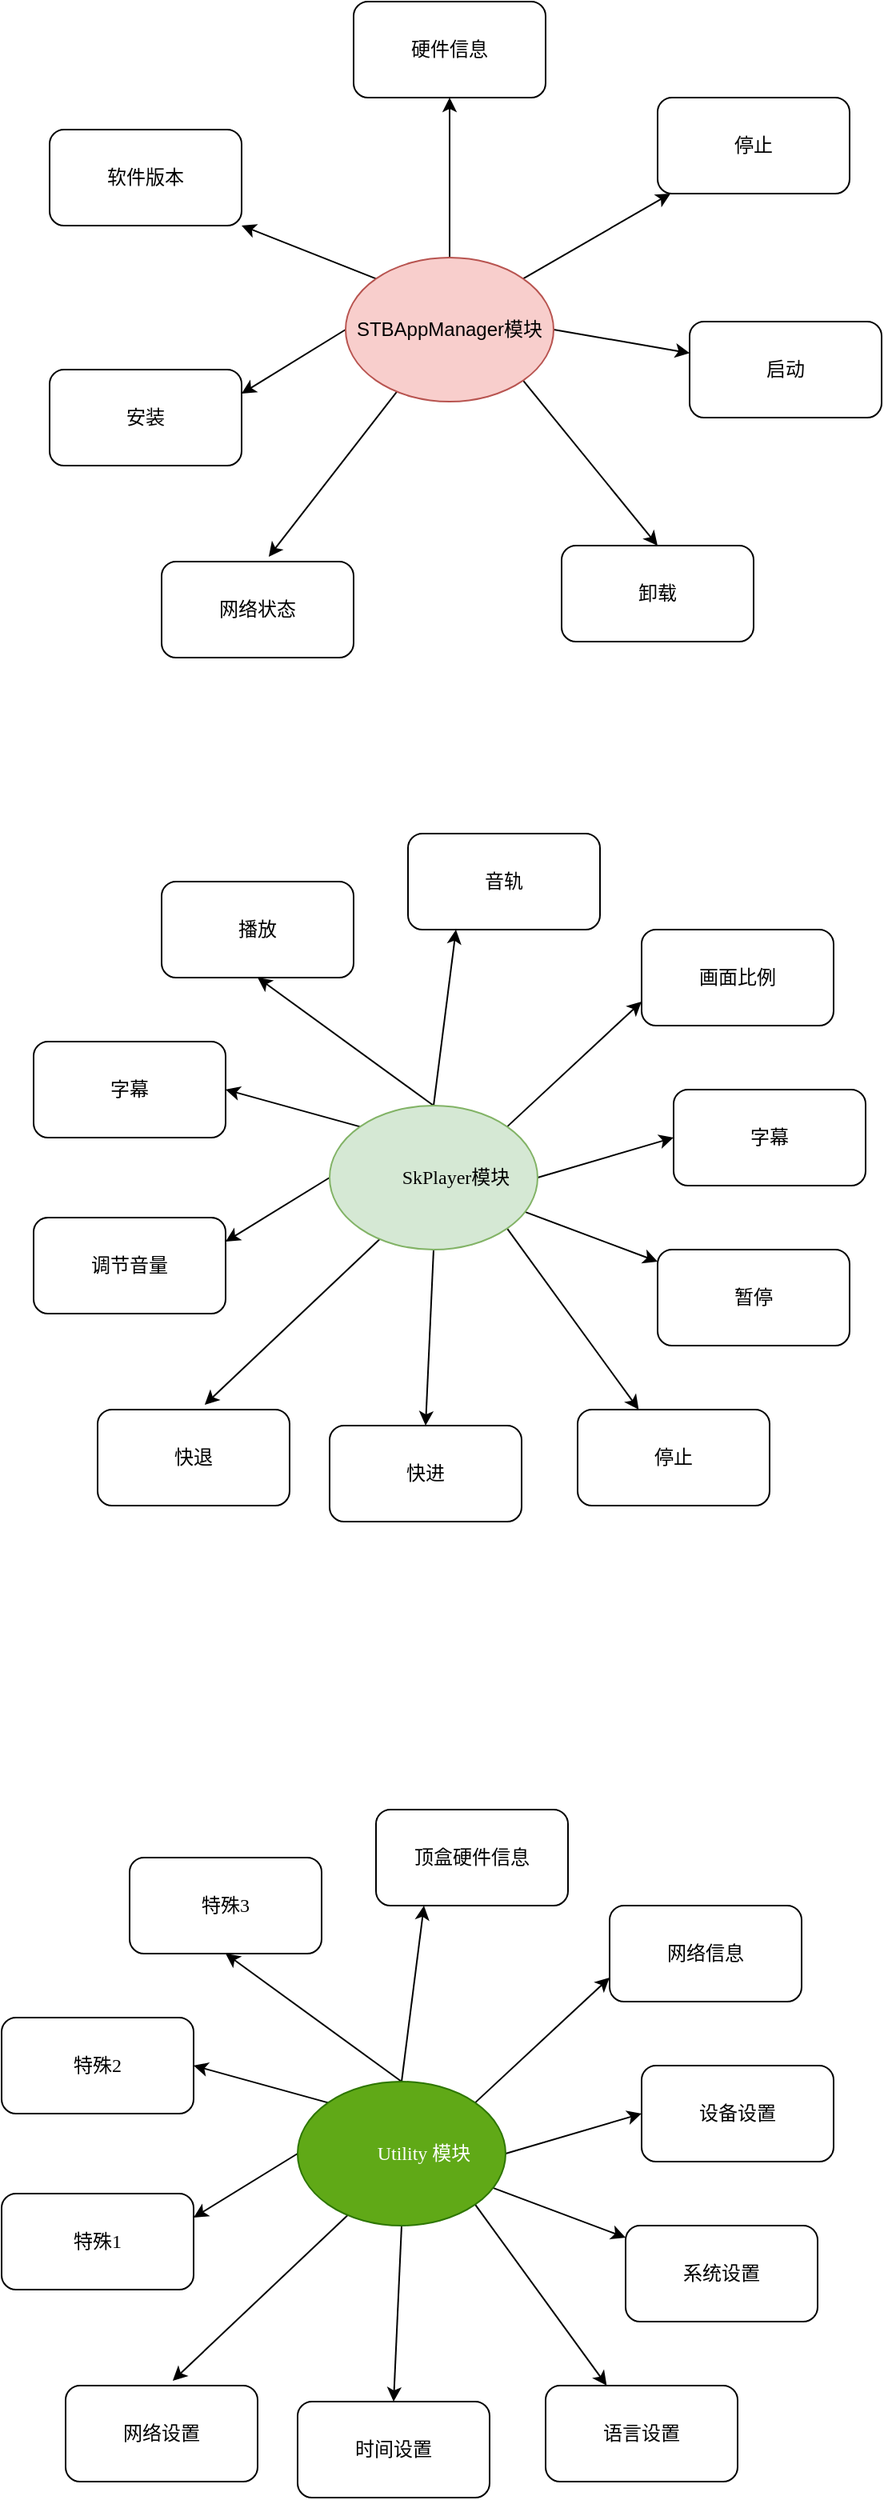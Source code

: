 <mxfile version="21.2.9" type="github">
  <diagram name="第 1 页" id="IDQb3ljKQdFMNSRKVl32">
    <mxGraphModel dx="1372" dy="804" grid="1" gridSize="10" guides="1" tooltips="1" connect="1" arrows="1" fold="1" page="1" pageScale="1" pageWidth="827" pageHeight="1169" math="0" shadow="0">
      <root>
        <mxCell id="0" />
        <mxCell id="1" parent="0" />
        <mxCell id="e97fmZRlDFe3ZDQPmiQh-10" style="edgeStyle=none;rounded=0;orthogonalLoop=1;jettySize=auto;html=1;exitX=0.5;exitY=0;exitDx=0;exitDy=0;entryX=0.5;entryY=1;entryDx=0;entryDy=0;" edge="1" parent="1" source="e97fmZRlDFe3ZDQPmiQh-2" target="e97fmZRlDFe3ZDQPmiQh-3">
          <mxGeometry relative="1" as="geometry" />
        </mxCell>
        <mxCell id="e97fmZRlDFe3ZDQPmiQh-11" style="edgeStyle=none;rounded=0;orthogonalLoop=1;jettySize=auto;html=1;exitX=1;exitY=0;exitDx=0;exitDy=0;" edge="1" parent="1" source="e97fmZRlDFe3ZDQPmiQh-2" target="e97fmZRlDFe3ZDQPmiQh-9">
          <mxGeometry relative="1" as="geometry" />
        </mxCell>
        <mxCell id="e97fmZRlDFe3ZDQPmiQh-12" style="edgeStyle=none;rounded=0;orthogonalLoop=1;jettySize=auto;html=1;exitX=1;exitY=0.5;exitDx=0;exitDy=0;" edge="1" parent="1" source="e97fmZRlDFe3ZDQPmiQh-2" target="e97fmZRlDFe3ZDQPmiQh-8">
          <mxGeometry relative="1" as="geometry" />
        </mxCell>
        <mxCell id="e97fmZRlDFe3ZDQPmiQh-13" style="edgeStyle=none;rounded=0;orthogonalLoop=1;jettySize=auto;html=1;exitX=1;exitY=1;exitDx=0;exitDy=0;entryX=0.5;entryY=0;entryDx=0;entryDy=0;" edge="1" parent="1" source="e97fmZRlDFe3ZDQPmiQh-2" target="e97fmZRlDFe3ZDQPmiQh-7">
          <mxGeometry relative="1" as="geometry" />
        </mxCell>
        <mxCell id="e97fmZRlDFe3ZDQPmiQh-14" style="edgeStyle=none;rounded=0;orthogonalLoop=1;jettySize=auto;html=1;entryX=0.558;entryY=-0.05;entryDx=0;entryDy=0;entryPerimeter=0;" edge="1" parent="1" target="e97fmZRlDFe3ZDQPmiQh-5">
          <mxGeometry relative="1" as="geometry">
            <mxPoint x="350" y="390" as="sourcePoint" />
          </mxGeometry>
        </mxCell>
        <mxCell id="e97fmZRlDFe3ZDQPmiQh-15" style="edgeStyle=none;rounded=0;orthogonalLoop=1;jettySize=auto;html=1;exitX=0;exitY=0.5;exitDx=0;exitDy=0;entryX=1;entryY=0.25;entryDx=0;entryDy=0;" edge="1" parent="1" source="e97fmZRlDFe3ZDQPmiQh-2" target="e97fmZRlDFe3ZDQPmiQh-6">
          <mxGeometry relative="1" as="geometry" />
        </mxCell>
        <mxCell id="e97fmZRlDFe3ZDQPmiQh-16" style="edgeStyle=none;rounded=0;orthogonalLoop=1;jettySize=auto;html=1;exitX=0;exitY=0;exitDx=0;exitDy=0;entryX=1;entryY=1;entryDx=0;entryDy=0;" edge="1" parent="1" source="e97fmZRlDFe3ZDQPmiQh-2" target="e97fmZRlDFe3ZDQPmiQh-4">
          <mxGeometry relative="1" as="geometry" />
        </mxCell>
        <mxCell id="e97fmZRlDFe3ZDQPmiQh-2" value="&lt;p class=&quot;MsoNormal&quot;&gt;STBAppManager&lt;font face=&quot;宋体&quot;&gt;模块&lt;/font&gt;&lt;/p&gt;" style="ellipse;whiteSpace=wrap;html=1;fillColor=#f8cecc;strokeColor=#b85450;" vertex="1" parent="1">
          <mxGeometry x="315" y="310" width="130" height="90" as="geometry" />
        </mxCell>
        <mxCell id="e97fmZRlDFe3ZDQPmiQh-3" value="&lt;p class=&quot;MsoNormal&quot;&gt;&lt;font face=&quot;宋体&quot;&gt;硬件信息&lt;/font&gt;&lt;/p&gt;" style="rounded=1;whiteSpace=wrap;html=1;" vertex="1" parent="1">
          <mxGeometry x="320" y="150" width="120" height="60" as="geometry" />
        </mxCell>
        <mxCell id="e97fmZRlDFe3ZDQPmiQh-4" value="&lt;p class=&quot;MsoNormal&quot;&gt;&lt;font face=&quot;宋体&quot;&gt;软件版本&lt;/font&gt;&lt;/p&gt;" style="rounded=1;whiteSpace=wrap;html=1;" vertex="1" parent="1">
          <mxGeometry x="130" y="230" width="120" height="60" as="geometry" />
        </mxCell>
        <mxCell id="e97fmZRlDFe3ZDQPmiQh-5" value="&lt;p class=&quot;MsoNormal&quot;&gt;&lt;font face=&quot;宋体&quot;&gt;网络状态&lt;/font&gt;&lt;/p&gt;" style="rounded=1;whiteSpace=wrap;html=1;" vertex="1" parent="1">
          <mxGeometry x="200" y="500" width="120" height="60" as="geometry" />
        </mxCell>
        <mxCell id="e97fmZRlDFe3ZDQPmiQh-6" value="&lt;p class=&quot;MsoNormal&quot;&gt;&lt;font face=&quot;宋体&quot;&gt;安装&lt;/font&gt;&lt;/p&gt;" style="rounded=1;whiteSpace=wrap;html=1;" vertex="1" parent="1">
          <mxGeometry x="130" y="380" width="120" height="60" as="geometry" />
        </mxCell>
        <mxCell id="e97fmZRlDFe3ZDQPmiQh-7" value="&lt;p class=&quot;MsoNormal&quot;&gt;&lt;font face=&quot;宋体&quot;&gt;卸载&lt;/font&gt;&lt;/p&gt;" style="rounded=1;whiteSpace=wrap;html=1;" vertex="1" parent="1">
          <mxGeometry x="450" y="490" width="120" height="60" as="geometry" />
        </mxCell>
        <mxCell id="e97fmZRlDFe3ZDQPmiQh-8" value="&lt;p class=&quot;MsoNormal&quot;&gt;&lt;font face=&quot;宋体&quot;&gt;启动&lt;/font&gt;&lt;/p&gt;" style="rounded=1;whiteSpace=wrap;html=1;" vertex="1" parent="1">
          <mxGeometry x="530" y="350" width="120" height="60" as="geometry" />
        </mxCell>
        <mxCell id="e97fmZRlDFe3ZDQPmiQh-9" value="&lt;p class=&quot;MsoNormal&quot;&gt;&lt;font face=&quot;宋体&quot;&gt;停止&lt;/font&gt;&lt;/p&gt;" style="rounded=1;whiteSpace=wrap;html=1;" vertex="1" parent="1">
          <mxGeometry x="510" y="210" width="120" height="60" as="geometry" />
        </mxCell>
        <mxCell id="e97fmZRlDFe3ZDQPmiQh-17" style="edgeStyle=none;rounded=0;orthogonalLoop=1;jettySize=auto;html=1;exitX=0.5;exitY=0;exitDx=0;exitDy=0;entryX=0.5;entryY=1;entryDx=0;entryDy=0;" edge="1" parent="1" source="e97fmZRlDFe3ZDQPmiQh-24" target="e97fmZRlDFe3ZDQPmiQh-25">
          <mxGeometry relative="1" as="geometry" />
        </mxCell>
        <mxCell id="e97fmZRlDFe3ZDQPmiQh-18" style="edgeStyle=none;rounded=0;orthogonalLoop=1;jettySize=auto;html=1;" edge="1" parent="1" source="e97fmZRlDFe3ZDQPmiQh-24" target="e97fmZRlDFe3ZDQPmiQh-31">
          <mxGeometry relative="1" as="geometry" />
        </mxCell>
        <mxCell id="e97fmZRlDFe3ZDQPmiQh-19" style="edgeStyle=none;rounded=0;orthogonalLoop=1;jettySize=auto;html=1;exitX=1;exitY=1;exitDx=0;exitDy=0;" edge="1" parent="1" source="e97fmZRlDFe3ZDQPmiQh-24" target="e97fmZRlDFe3ZDQPmiQh-30">
          <mxGeometry relative="1" as="geometry" />
        </mxCell>
        <mxCell id="e97fmZRlDFe3ZDQPmiQh-20" style="edgeStyle=none;rounded=0;orthogonalLoop=1;jettySize=auto;html=1;exitX=0.5;exitY=1;exitDx=0;exitDy=0;entryX=0.5;entryY=0;entryDx=0;entryDy=0;" edge="1" parent="1" source="e97fmZRlDFe3ZDQPmiQh-24" target="e97fmZRlDFe3ZDQPmiQh-29">
          <mxGeometry relative="1" as="geometry" />
        </mxCell>
        <mxCell id="e97fmZRlDFe3ZDQPmiQh-21" style="edgeStyle=none;rounded=0;orthogonalLoop=1;jettySize=auto;html=1;entryX=0.558;entryY=-0.05;entryDx=0;entryDy=0;entryPerimeter=0;" edge="1" parent="1" target="e97fmZRlDFe3ZDQPmiQh-27">
          <mxGeometry relative="1" as="geometry">
            <mxPoint x="340" y="920" as="sourcePoint" />
          </mxGeometry>
        </mxCell>
        <mxCell id="e97fmZRlDFe3ZDQPmiQh-22" style="edgeStyle=none;rounded=0;orthogonalLoop=1;jettySize=auto;html=1;exitX=0;exitY=0.5;exitDx=0;exitDy=0;entryX=1;entryY=0.25;entryDx=0;entryDy=0;" edge="1" parent="1" source="e97fmZRlDFe3ZDQPmiQh-24" target="e97fmZRlDFe3ZDQPmiQh-28">
          <mxGeometry relative="1" as="geometry" />
        </mxCell>
        <mxCell id="e97fmZRlDFe3ZDQPmiQh-23" style="edgeStyle=none;rounded=0;orthogonalLoop=1;jettySize=auto;html=1;exitX=0;exitY=0;exitDx=0;exitDy=0;entryX=1;entryY=0.5;entryDx=0;entryDy=0;" edge="1" parent="1" source="e97fmZRlDFe3ZDQPmiQh-24" target="e97fmZRlDFe3ZDQPmiQh-26">
          <mxGeometry relative="1" as="geometry" />
        </mxCell>
        <mxCell id="e97fmZRlDFe3ZDQPmiQh-37" style="edgeStyle=none;rounded=0;orthogonalLoop=1;jettySize=auto;html=1;exitX=1;exitY=0.5;exitDx=0;exitDy=0;entryX=0;entryY=0.5;entryDx=0;entryDy=0;" edge="1" parent="1" source="e97fmZRlDFe3ZDQPmiQh-24" target="e97fmZRlDFe3ZDQPmiQh-32">
          <mxGeometry relative="1" as="geometry" />
        </mxCell>
        <mxCell id="e97fmZRlDFe3ZDQPmiQh-38" style="edgeStyle=none;rounded=0;orthogonalLoop=1;jettySize=auto;html=1;exitX=1;exitY=0;exitDx=0;exitDy=0;entryX=0;entryY=0.75;entryDx=0;entryDy=0;" edge="1" parent="1" source="e97fmZRlDFe3ZDQPmiQh-24" target="e97fmZRlDFe3ZDQPmiQh-34">
          <mxGeometry relative="1" as="geometry" />
        </mxCell>
        <mxCell id="e97fmZRlDFe3ZDQPmiQh-39" style="edgeStyle=none;rounded=0;orthogonalLoop=1;jettySize=auto;html=1;exitX=0.5;exitY=0;exitDx=0;exitDy=0;entryX=0.25;entryY=1;entryDx=0;entryDy=0;" edge="1" parent="1" source="e97fmZRlDFe3ZDQPmiQh-24" target="e97fmZRlDFe3ZDQPmiQh-33">
          <mxGeometry relative="1" as="geometry" />
        </mxCell>
        <mxCell id="e97fmZRlDFe3ZDQPmiQh-24" value="&lt;p style=&quot;margin-left:0.0pt;mso-para-margin-left:0.0gd;text-indent:21.0pt;&lt;br/&gt;mso-char-indent-count:0.0;mso-list:l0 level1 lfo1;&quot; class=&quot;MsoNormal&quot;&gt;&lt;span style=&quot;mso-spacerun:&#39;yes&#39;;font-family:&#39;Times New Roman&#39;;mso-fareast-font-family:宋体;&quot;&gt;SkPlayer&lt;font face=&quot;宋体&quot;&gt;模块&lt;/font&gt;&lt;/span&gt;&lt;span style=&quot;mso-spacerun:&#39;yes&#39;;font-family:&#39;Times New Roman&#39;;mso-fareast-font-family:宋体;&quot;&gt;&lt;/span&gt;&lt;/p&gt;" style="ellipse;whiteSpace=wrap;html=1;fillColor=#d5e8d4;strokeColor=#82b366;" vertex="1" parent="1">
          <mxGeometry x="305" y="840" width="130" height="90" as="geometry" />
        </mxCell>
        <mxCell id="e97fmZRlDFe3ZDQPmiQh-25" value="&lt;p class=&quot;MsoNormal&quot;&gt;&lt;font face=&quot;宋体&quot;&gt;播放&lt;/font&gt;&lt;/p&gt;" style="rounded=1;whiteSpace=wrap;html=1;" vertex="1" parent="1">
          <mxGeometry x="200" y="700" width="120" height="60" as="geometry" />
        </mxCell>
        <mxCell id="e97fmZRlDFe3ZDQPmiQh-26" value="&lt;p class=&quot;MsoNormal&quot;&gt;&lt;font face=&quot;宋体&quot;&gt;字幕&lt;/font&gt;&lt;/p&gt;" style="rounded=1;whiteSpace=wrap;html=1;" vertex="1" parent="1">
          <mxGeometry x="120" y="800" width="120" height="60" as="geometry" />
        </mxCell>
        <mxCell id="e97fmZRlDFe3ZDQPmiQh-27" value="&lt;p class=&quot;MsoNormal&quot;&gt;&lt;font face=&quot;宋体&quot;&gt;快退&lt;/font&gt;&lt;/p&gt;" style="rounded=1;whiteSpace=wrap;html=1;" vertex="1" parent="1">
          <mxGeometry x="160" y="1030" width="120" height="60" as="geometry" />
        </mxCell>
        <mxCell id="e97fmZRlDFe3ZDQPmiQh-28" value="&lt;p class=&quot;MsoNormal&quot;&gt;&lt;font face=&quot;宋体&quot;&gt;调节音量&lt;/font&gt;&lt;/p&gt;" style="rounded=1;whiteSpace=wrap;html=1;" vertex="1" parent="1">
          <mxGeometry x="120" y="910" width="120" height="60" as="geometry" />
        </mxCell>
        <mxCell id="e97fmZRlDFe3ZDQPmiQh-29" value="&lt;p class=&quot;MsoNormal&quot;&gt;&lt;font face=&quot;宋体&quot;&gt;快进&lt;/font&gt;&lt;/p&gt;" style="rounded=1;whiteSpace=wrap;html=1;" vertex="1" parent="1">
          <mxGeometry x="305" y="1040" width="120" height="60" as="geometry" />
        </mxCell>
        <mxCell id="e97fmZRlDFe3ZDQPmiQh-30" value="&lt;p class=&quot;MsoNormal&quot;&gt;&lt;font face=&quot;宋体&quot;&gt;停止&lt;/font&gt;&lt;/p&gt;" style="rounded=1;whiteSpace=wrap;html=1;" vertex="1" parent="1">
          <mxGeometry x="460" y="1030" width="120" height="60" as="geometry" />
        </mxCell>
        <mxCell id="e97fmZRlDFe3ZDQPmiQh-31" value="&lt;p class=&quot;MsoNormal&quot;&gt;&lt;font face=&quot;宋体&quot;&gt;暂停&lt;/font&gt;&lt;/p&gt;" style="rounded=1;whiteSpace=wrap;html=1;" vertex="1" parent="1">
          <mxGeometry x="510" y="930" width="120" height="60" as="geometry" />
        </mxCell>
        <mxCell id="e97fmZRlDFe3ZDQPmiQh-32" value="&lt;p class=&quot;MsoNormal&quot;&gt;&lt;font face=&quot;宋体&quot;&gt;字幕&lt;/font&gt;&lt;/p&gt;" style="rounded=1;whiteSpace=wrap;html=1;" vertex="1" parent="1">
          <mxGeometry x="520" y="830" width="120" height="60" as="geometry" />
        </mxCell>
        <mxCell id="e97fmZRlDFe3ZDQPmiQh-33" value="&lt;p class=&quot;MsoNormal&quot;&gt;&lt;font face=&quot;宋体&quot;&gt;音轨&lt;/font&gt;&lt;/p&gt;" style="rounded=1;whiteSpace=wrap;html=1;" vertex="1" parent="1">
          <mxGeometry x="354" y="670" width="120" height="60" as="geometry" />
        </mxCell>
        <mxCell id="e97fmZRlDFe3ZDQPmiQh-34" value="&lt;p class=&quot;MsoNormal&quot;&gt;&lt;font face=&quot;宋体&quot;&gt;画面比例&lt;/font&gt;&lt;/p&gt;" style="rounded=1;whiteSpace=wrap;html=1;" vertex="1" parent="1">
          <mxGeometry x="500" y="730" width="120" height="60" as="geometry" />
        </mxCell>
        <mxCell id="e97fmZRlDFe3ZDQPmiQh-40" style="edgeStyle=none;rounded=0;orthogonalLoop=1;jettySize=auto;html=1;exitX=0.5;exitY=0;exitDx=0;exitDy=0;entryX=0.5;entryY=1;entryDx=0;entryDy=0;" edge="1" parent="1" source="e97fmZRlDFe3ZDQPmiQh-50" target="e97fmZRlDFe3ZDQPmiQh-51">
          <mxGeometry relative="1" as="geometry" />
        </mxCell>
        <mxCell id="e97fmZRlDFe3ZDQPmiQh-41" style="edgeStyle=none;rounded=0;orthogonalLoop=1;jettySize=auto;html=1;" edge="1" parent="1" source="e97fmZRlDFe3ZDQPmiQh-50" target="e97fmZRlDFe3ZDQPmiQh-57">
          <mxGeometry relative="1" as="geometry" />
        </mxCell>
        <mxCell id="e97fmZRlDFe3ZDQPmiQh-42" style="edgeStyle=none;rounded=0;orthogonalLoop=1;jettySize=auto;html=1;exitX=1;exitY=1;exitDx=0;exitDy=0;" edge="1" parent="1" source="e97fmZRlDFe3ZDQPmiQh-50" target="e97fmZRlDFe3ZDQPmiQh-56">
          <mxGeometry relative="1" as="geometry" />
        </mxCell>
        <mxCell id="e97fmZRlDFe3ZDQPmiQh-43" style="edgeStyle=none;rounded=0;orthogonalLoop=1;jettySize=auto;html=1;exitX=0.5;exitY=1;exitDx=0;exitDy=0;entryX=0.5;entryY=0;entryDx=0;entryDy=0;" edge="1" parent="1" source="e97fmZRlDFe3ZDQPmiQh-50" target="e97fmZRlDFe3ZDQPmiQh-55">
          <mxGeometry relative="1" as="geometry" />
        </mxCell>
        <mxCell id="e97fmZRlDFe3ZDQPmiQh-44" style="edgeStyle=none;rounded=0;orthogonalLoop=1;jettySize=auto;html=1;entryX=0.558;entryY=-0.05;entryDx=0;entryDy=0;entryPerimeter=0;" edge="1" parent="1" target="e97fmZRlDFe3ZDQPmiQh-53">
          <mxGeometry relative="1" as="geometry">
            <mxPoint x="320" y="1530" as="sourcePoint" />
          </mxGeometry>
        </mxCell>
        <mxCell id="e97fmZRlDFe3ZDQPmiQh-45" style="edgeStyle=none;rounded=0;orthogonalLoop=1;jettySize=auto;html=1;exitX=0;exitY=0.5;exitDx=0;exitDy=0;entryX=1;entryY=0.25;entryDx=0;entryDy=0;" edge="1" parent="1" source="e97fmZRlDFe3ZDQPmiQh-50" target="e97fmZRlDFe3ZDQPmiQh-54">
          <mxGeometry relative="1" as="geometry" />
        </mxCell>
        <mxCell id="e97fmZRlDFe3ZDQPmiQh-46" style="edgeStyle=none;rounded=0;orthogonalLoop=1;jettySize=auto;html=1;exitX=0;exitY=0;exitDx=0;exitDy=0;entryX=1;entryY=0.5;entryDx=0;entryDy=0;" edge="1" parent="1" source="e97fmZRlDFe3ZDQPmiQh-50" target="e97fmZRlDFe3ZDQPmiQh-52">
          <mxGeometry relative="1" as="geometry" />
        </mxCell>
        <mxCell id="e97fmZRlDFe3ZDQPmiQh-47" style="edgeStyle=none;rounded=0;orthogonalLoop=1;jettySize=auto;html=1;exitX=1;exitY=0.5;exitDx=0;exitDy=0;entryX=0;entryY=0.5;entryDx=0;entryDy=0;" edge="1" parent="1" source="e97fmZRlDFe3ZDQPmiQh-50" target="e97fmZRlDFe3ZDQPmiQh-58">
          <mxGeometry relative="1" as="geometry" />
        </mxCell>
        <mxCell id="e97fmZRlDFe3ZDQPmiQh-48" style="edgeStyle=none;rounded=0;orthogonalLoop=1;jettySize=auto;html=1;exitX=1;exitY=0;exitDx=0;exitDy=0;entryX=0;entryY=0.75;entryDx=0;entryDy=0;" edge="1" parent="1" source="e97fmZRlDFe3ZDQPmiQh-50" target="e97fmZRlDFe3ZDQPmiQh-60">
          <mxGeometry relative="1" as="geometry" />
        </mxCell>
        <mxCell id="e97fmZRlDFe3ZDQPmiQh-49" style="edgeStyle=none;rounded=0;orthogonalLoop=1;jettySize=auto;html=1;exitX=0.5;exitY=0;exitDx=0;exitDy=0;entryX=0.25;entryY=1;entryDx=0;entryDy=0;" edge="1" parent="1" source="e97fmZRlDFe3ZDQPmiQh-50" target="e97fmZRlDFe3ZDQPmiQh-59">
          <mxGeometry relative="1" as="geometry" />
        </mxCell>
        <mxCell id="e97fmZRlDFe3ZDQPmiQh-50" value="&lt;p style=&quot;margin-left:0.0pt;mso-para-margin-left:0.0gd;text-indent:21.0pt;&lt;br/&gt;mso-char-indent-count:0.0;mso-list:l0 level1 lfo1;&quot; class=&quot;MsoNormal&quot;&gt;&lt;span style=&quot;mso-spacerun:&#39;yes&#39;;font-family:&#39;Times New Roman&#39;;mso-fareast-font-family:宋体;&quot;&gt;Utility &lt;font face=&quot;宋体&quot;&gt;模块&lt;/font&gt;&lt;/span&gt;&lt;span style=&quot;mso-spacerun:&#39;yes&#39;;font-family:&#39;Times New Roman&#39;;mso-fareast-font-family:宋体;&quot;&gt;&lt;/span&gt;&lt;/p&gt;" style="ellipse;whiteSpace=wrap;html=1;fillColor=#60a917;fontColor=#ffffff;strokeColor=#2D7600;" vertex="1" parent="1">
          <mxGeometry x="285" y="1450" width="130" height="90" as="geometry" />
        </mxCell>
        <mxCell id="e97fmZRlDFe3ZDQPmiQh-51" value="&lt;p class=&quot;MsoNormal&quot;&gt;&lt;font face=&quot;宋体&quot;&gt;特殊3&lt;/font&gt;&lt;/p&gt;" style="rounded=1;whiteSpace=wrap;html=1;" vertex="1" parent="1">
          <mxGeometry x="180" y="1310" width="120" height="60" as="geometry" />
        </mxCell>
        <mxCell id="e97fmZRlDFe3ZDQPmiQh-52" value="&lt;p class=&quot;MsoNormal&quot;&gt;&lt;font face=&quot;宋体&quot;&gt;特殊2&lt;/font&gt;&lt;/p&gt;" style="rounded=1;whiteSpace=wrap;html=1;" vertex="1" parent="1">
          <mxGeometry x="100" y="1410" width="120" height="60" as="geometry" />
        </mxCell>
        <mxCell id="e97fmZRlDFe3ZDQPmiQh-53" value="&lt;p class=&quot;MsoNormal&quot;&gt;&lt;font face=&quot;宋体&quot;&gt;网络设置&lt;/font&gt;&lt;/p&gt;" style="rounded=1;whiteSpace=wrap;html=1;" vertex="1" parent="1">
          <mxGeometry x="140" y="1640" width="120" height="60" as="geometry" />
        </mxCell>
        <mxCell id="e97fmZRlDFe3ZDQPmiQh-54" value="&lt;p class=&quot;MsoNormal&quot;&gt;&lt;font face=&quot;宋体&quot;&gt;特殊1&lt;/font&gt;&lt;/p&gt;" style="rounded=1;whiteSpace=wrap;html=1;" vertex="1" parent="1">
          <mxGeometry x="100" y="1520" width="120" height="60" as="geometry" />
        </mxCell>
        <mxCell id="e97fmZRlDFe3ZDQPmiQh-55" value="&lt;p class=&quot;MsoNormal&quot;&gt;&lt;font face=&quot;宋体&quot;&gt;时间设置&lt;/font&gt;&lt;/p&gt;" style="rounded=1;whiteSpace=wrap;html=1;" vertex="1" parent="1">
          <mxGeometry x="285" y="1650" width="120" height="60" as="geometry" />
        </mxCell>
        <mxCell id="e97fmZRlDFe3ZDQPmiQh-56" value="&lt;p class=&quot;MsoNormal&quot;&gt;&lt;font face=&quot;宋体&quot;&gt;语言设置&lt;/font&gt;&lt;/p&gt;" style="rounded=1;whiteSpace=wrap;html=1;" vertex="1" parent="1">
          <mxGeometry x="440" y="1640" width="120" height="60" as="geometry" />
        </mxCell>
        <mxCell id="e97fmZRlDFe3ZDQPmiQh-57" value="&lt;p class=&quot;MsoNormal&quot;&gt;&lt;font face=&quot;宋体&quot;&gt;系统设置&lt;/font&gt;&lt;/p&gt;" style="rounded=1;whiteSpace=wrap;html=1;" vertex="1" parent="1">
          <mxGeometry x="490" y="1540" width="120" height="60" as="geometry" />
        </mxCell>
        <mxCell id="e97fmZRlDFe3ZDQPmiQh-58" value="&lt;p class=&quot;MsoNormal&quot;&gt;&lt;font face=&quot;宋体&quot;&gt;设备设置&lt;/font&gt;&lt;/p&gt;" style="rounded=1;whiteSpace=wrap;html=1;" vertex="1" parent="1">
          <mxGeometry x="500" y="1440" width="120" height="60" as="geometry" />
        </mxCell>
        <mxCell id="e97fmZRlDFe3ZDQPmiQh-59" value="&lt;p class=&quot;MsoNormal&quot;&gt;&lt;font face=&quot;宋体&quot;&gt;顶盒硬件信息&lt;/font&gt;&lt;/p&gt;" style="rounded=1;whiteSpace=wrap;html=1;" vertex="1" parent="1">
          <mxGeometry x="334" y="1280" width="120" height="60" as="geometry" />
        </mxCell>
        <mxCell id="e97fmZRlDFe3ZDQPmiQh-60" value="&lt;p class=&quot;MsoNormal&quot;&gt;&lt;font face=&quot;宋体&quot;&gt;网络信息&lt;/font&gt;&lt;/p&gt;" style="rounded=1;whiteSpace=wrap;html=1;" vertex="1" parent="1">
          <mxGeometry x="480" y="1340" width="120" height="60" as="geometry" />
        </mxCell>
      </root>
    </mxGraphModel>
  </diagram>
</mxfile>
